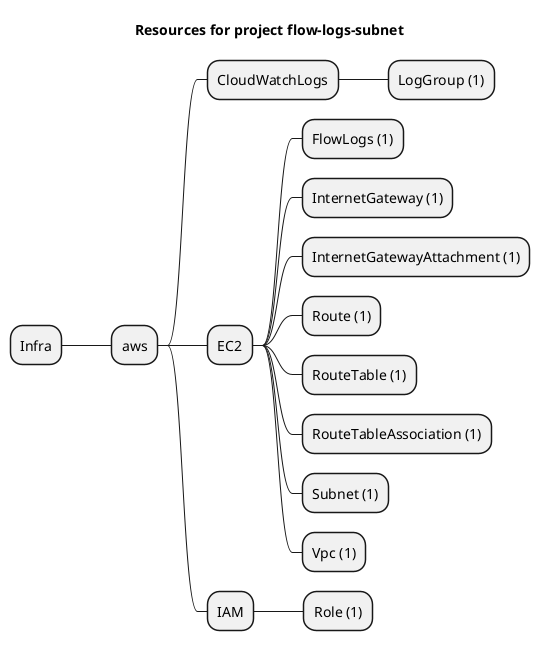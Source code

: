 @startmindmap
title Resources for project flow-logs-subnet
skinparam monochrome true
+ Infra
++ aws
+++ CloudWatchLogs
++++ LogGroup (1)
+++ EC2
++++ FlowLogs (1)
++++ InternetGateway (1)
++++ InternetGatewayAttachment (1)
++++ Route (1)
++++ RouteTable (1)
++++ RouteTableAssociation (1)
++++ Subnet (1)
++++ Vpc (1)
+++ IAM
++++ Role (1)
@endmindmap